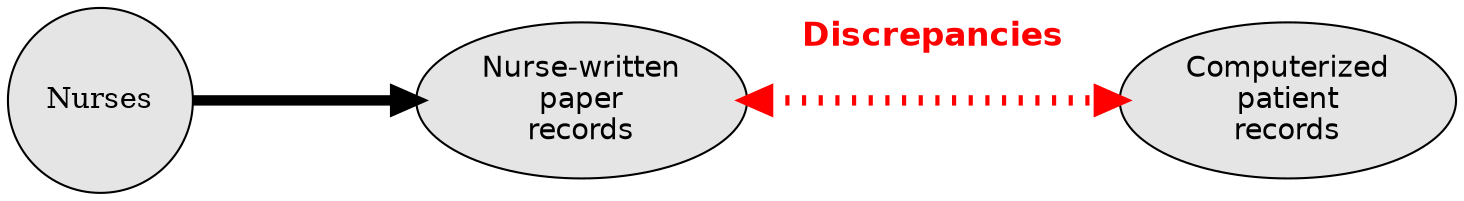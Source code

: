digraph {
  compound=true;
  color=red;
  labelloc=t;
  fontname="Helvetica";
  fontsize=24;
  label="";
  rankdir="";
{rank=same; "Nurses";"nurserecords";"computerrecords";}

  "nurserecords" [fillcolor="gray90"; style=filled; shape=ellipse; fontname="Helvetica"; label="Nurse-written\npaper\nrecords";];
  "computerrecords" [fillcolor="gray90"; style=filled; shape=ellipse; fontname="Helvetica"; label="Computerized\npatient\nrecords";];
  "Nurses" [label="Nurses";shape=circle;fillcolor=gray90;style=filled;];

  "nurserecords"->"computerrecords" [dir=both;style=dotted;color=red;penwidth=5;minlen=3;fontname="Helvetica-Bold";fontcolor=red;fontsize=16;label="Discrepancies
 ";minlen=5; ];
  "Nurses"->"nurserecords" [penwidth=5;minlen=3; ];
}
